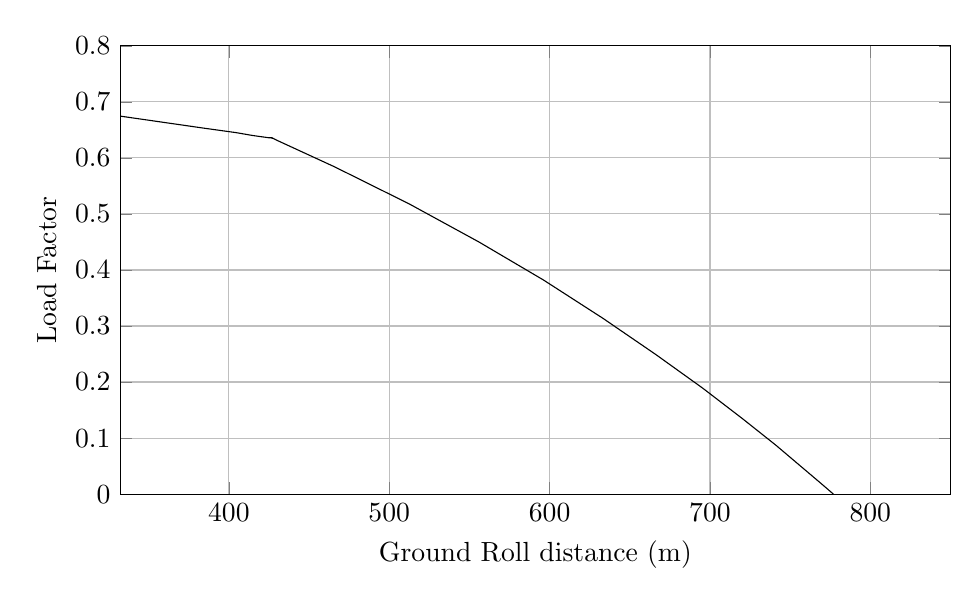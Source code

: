 %LoadFactor_vs_GroundDistance
\begin{tikzpicture}

\begin{axis}[
width=\textwidth,
height=0.6\textwidth,
scaled ticks=false, tick label style={/pgf/number format/fixed},
xmin=332.247,
xmax=850,
xtick={400,500,600,700,800,900,1000,1100,1200},
xlabel={Ground Roll distance (m)},
xmajorgrids,
ymin=0.0,
ymax=0.8,
ytick={0,0.1,0.2,0.3,0.4,0.5,0.6,0.7,0.8,0.9,1},
ylabel={Load Factor },
ymajorgrids,
legend style={at={(1.03,0.5)},anchor=west,draw=black,fill=white,legend cell align=left}
]

\addplot [
color=black,
solid
]
table[row sep=crcr]{
274.482	0.7\\
281.76	0.696\\
333.556	0.674\\
384.523	0.653\\
394.619	0.649\\
404.682	0.645\\
414.712	0.64\\
424.711	0.636\\
426.707	0.636\\
426.866	0.636\\
426.93	0.635\\
426.971	0.635\\
427.001	0.635\\
427.025	0.635\\
427.039	0.635\\
427.045	0.635\\
427.048	0.635\\
427.049	0.635\\
427.049	0.635\\
427.05	0.635\\
427.053	0.635\\
427.089	0.635\\
427.446	0.635\\
431.01	0.63\\
465.935	0.584\\
512.382	0.518\\
555.901	0.45\\
596.234	0.382\\
633.12	0.314\\
666.302	0.249\\
695.534	0.189\\
720.584	0.134\\
741.244	0.087\\
757.333	0.048\\
768.067	0.022\\
774.174	0.007\\
776.61	9.58E-4\\
776.992	9.189E-13\\
};
\end{axis}
\end{tikzpicture}%
